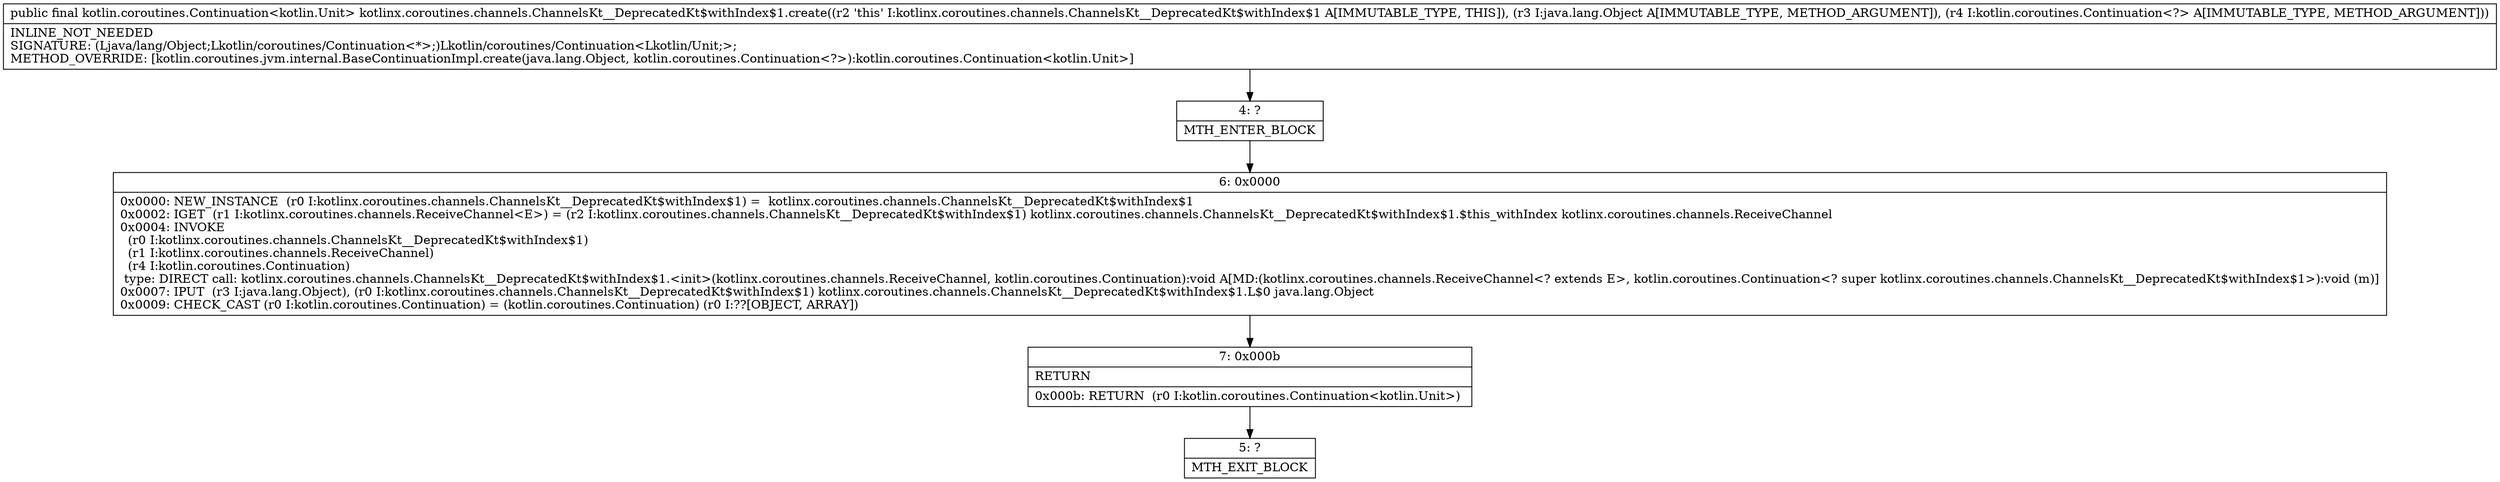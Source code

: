 digraph "CFG forkotlinx.coroutines.channels.ChannelsKt__DeprecatedKt$withIndex$1.create(Ljava\/lang\/Object;Lkotlin\/coroutines\/Continuation;)Lkotlin\/coroutines\/Continuation;" {
Node_4 [shape=record,label="{4\:\ ?|MTH_ENTER_BLOCK\l}"];
Node_6 [shape=record,label="{6\:\ 0x0000|0x0000: NEW_INSTANCE  (r0 I:kotlinx.coroutines.channels.ChannelsKt__DeprecatedKt$withIndex$1) =  kotlinx.coroutines.channels.ChannelsKt__DeprecatedKt$withIndex$1 \l0x0002: IGET  (r1 I:kotlinx.coroutines.channels.ReceiveChannel\<E\>) = (r2 I:kotlinx.coroutines.channels.ChannelsKt__DeprecatedKt$withIndex$1) kotlinx.coroutines.channels.ChannelsKt__DeprecatedKt$withIndex$1.$this_withIndex kotlinx.coroutines.channels.ReceiveChannel \l0x0004: INVOKE  \l  (r0 I:kotlinx.coroutines.channels.ChannelsKt__DeprecatedKt$withIndex$1)\l  (r1 I:kotlinx.coroutines.channels.ReceiveChannel)\l  (r4 I:kotlin.coroutines.Continuation)\l type: DIRECT call: kotlinx.coroutines.channels.ChannelsKt__DeprecatedKt$withIndex$1.\<init\>(kotlinx.coroutines.channels.ReceiveChannel, kotlin.coroutines.Continuation):void A[MD:(kotlinx.coroutines.channels.ReceiveChannel\<? extends E\>, kotlin.coroutines.Continuation\<? super kotlinx.coroutines.channels.ChannelsKt__DeprecatedKt$withIndex$1\>):void (m)]\l0x0007: IPUT  (r3 I:java.lang.Object), (r0 I:kotlinx.coroutines.channels.ChannelsKt__DeprecatedKt$withIndex$1) kotlinx.coroutines.channels.ChannelsKt__DeprecatedKt$withIndex$1.L$0 java.lang.Object \l0x0009: CHECK_CAST (r0 I:kotlin.coroutines.Continuation) = (kotlin.coroutines.Continuation) (r0 I:??[OBJECT, ARRAY]) \l}"];
Node_7 [shape=record,label="{7\:\ 0x000b|RETURN\l|0x000b: RETURN  (r0 I:kotlin.coroutines.Continuation\<kotlin.Unit\>) \l}"];
Node_5 [shape=record,label="{5\:\ ?|MTH_EXIT_BLOCK\l}"];
MethodNode[shape=record,label="{public final kotlin.coroutines.Continuation\<kotlin.Unit\> kotlinx.coroutines.channels.ChannelsKt__DeprecatedKt$withIndex$1.create((r2 'this' I:kotlinx.coroutines.channels.ChannelsKt__DeprecatedKt$withIndex$1 A[IMMUTABLE_TYPE, THIS]), (r3 I:java.lang.Object A[IMMUTABLE_TYPE, METHOD_ARGUMENT]), (r4 I:kotlin.coroutines.Continuation\<?\> A[IMMUTABLE_TYPE, METHOD_ARGUMENT]))  | INLINE_NOT_NEEDED\lSIGNATURE: (Ljava\/lang\/Object;Lkotlin\/coroutines\/Continuation\<*\>;)Lkotlin\/coroutines\/Continuation\<Lkotlin\/Unit;\>;\lMETHOD_OVERRIDE: [kotlin.coroutines.jvm.internal.BaseContinuationImpl.create(java.lang.Object, kotlin.coroutines.Continuation\<?\>):kotlin.coroutines.Continuation\<kotlin.Unit\>]\l}"];
MethodNode -> Node_4;Node_4 -> Node_6;
Node_6 -> Node_7;
Node_7 -> Node_5;
}


